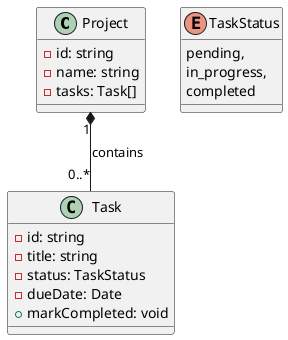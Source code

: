 @startuml class-diagram

class Project {
- id: string
- name: string
- tasks: Task[]
}

enum TaskStatus {
pending,
in_progress,
completed
}

class Task {
- id: string
- title: string
- status: TaskStatus
- dueDate: Date
+ markCompleted: void
}

Project "1" *-- "0..*" Task: contains

@enduml